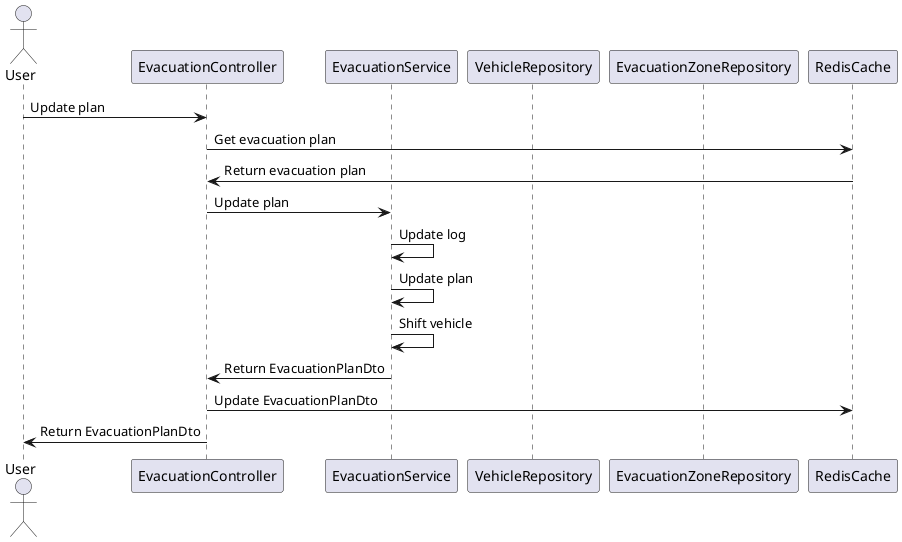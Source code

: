 @startuml
actor User
participant "EvacuationController" as Controller
participant "EvacuationService" as Service
participant "VehicleRepository" as VehicleRepo
participant "EvacuationZoneRepository" as ZoneRepo
participant "RedisCache" as Cache

User -> Controller: Update plan
Controller -> Cache: Get evacuation plan
Cache -> Controller: Return evacuation plan
Controller -> Service: Update plan
Service -> Service: Update log
Service -> Service: Update plan
Service -> Service: Shift vehicle
Service -> Controller: Return EvacuationPlanDto
Controller -> Cache: Update EvacuationPlanDto
Controller -> User: Return EvacuationPlanDto
@enduml